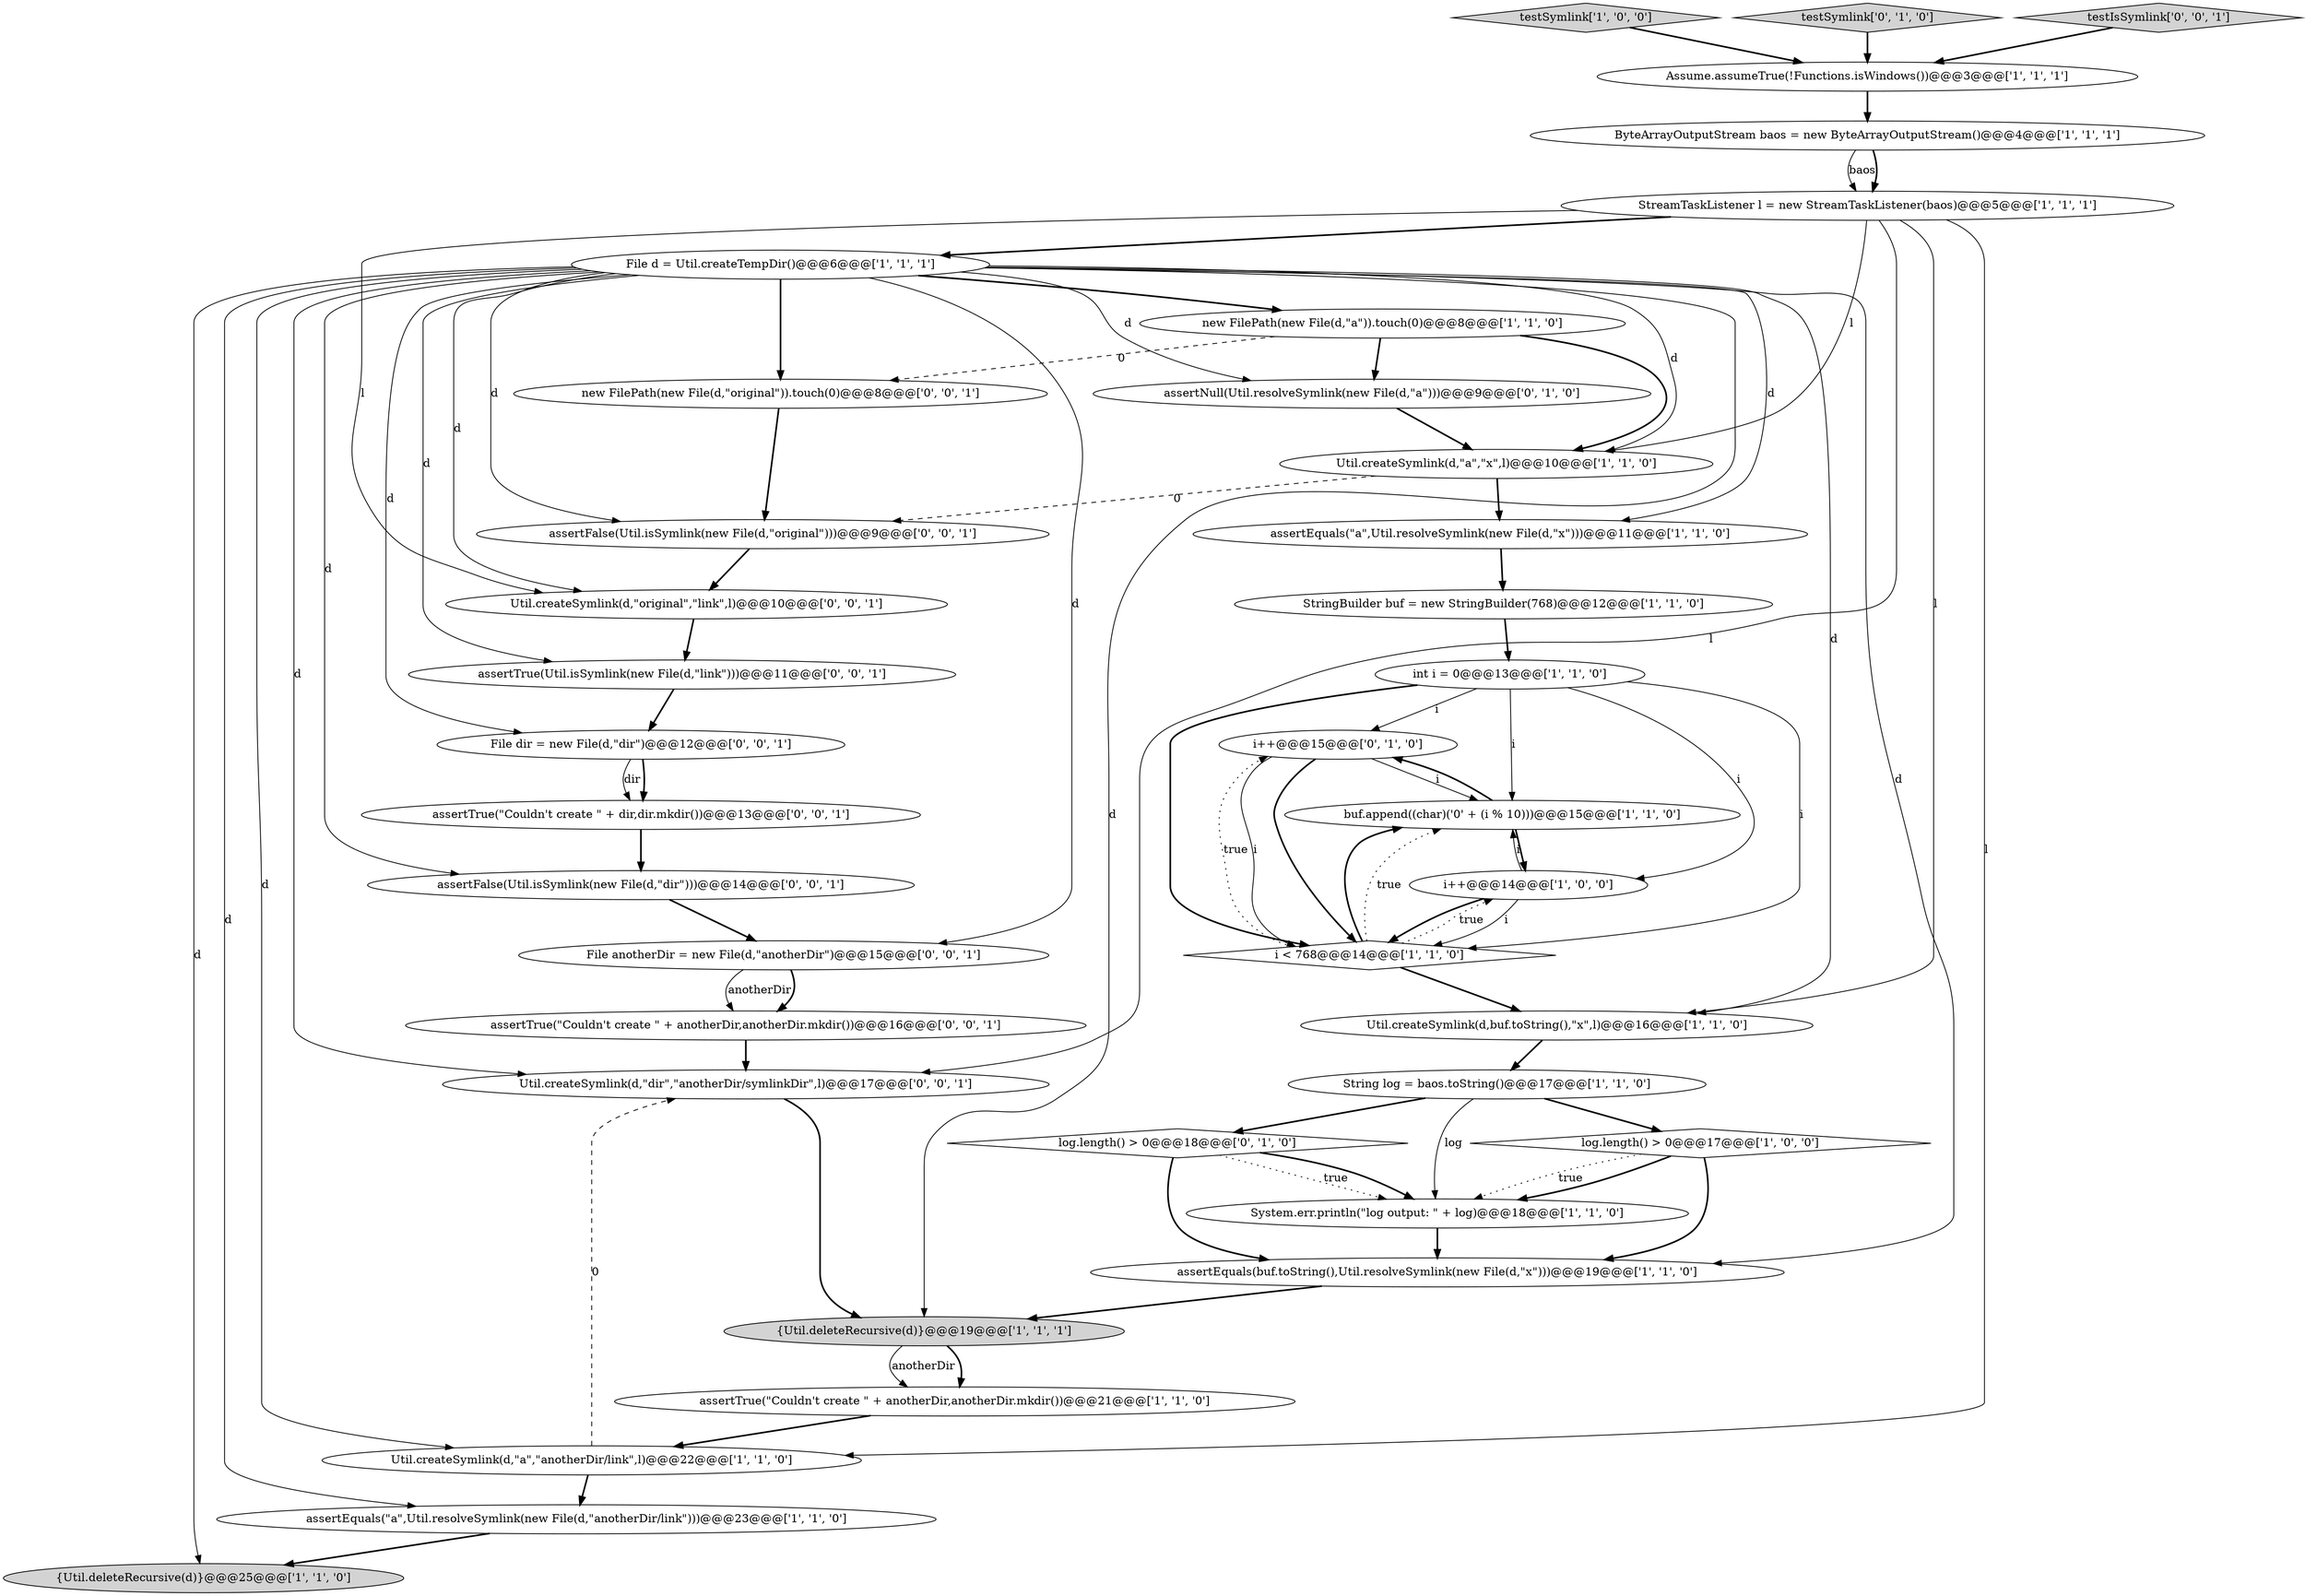 digraph {
12 [style = filled, label = "testSymlink['1', '0', '0']", fillcolor = lightgray, shape = diamond image = "AAA0AAABBB1BBB"];
26 [style = filled, label = "testSymlink['0', '1', '0']", fillcolor = lightgray, shape = diamond image = "AAA0AAABBB2BBB"];
24 [style = filled, label = "i++@@@15@@@['0', '1', '0']", fillcolor = white, shape = ellipse image = "AAA0AAABBB2BBB"];
30 [style = filled, label = "Util.createSymlink(d,\"original\",\"link\",l)@@@10@@@['0', '0', '1']", fillcolor = white, shape = ellipse image = "AAA0AAABBB3BBB"];
6 [style = filled, label = "assertTrue(\"Couldn't create \" + anotherDir,anotherDir.mkdir())@@@21@@@['1', '1', '0']", fillcolor = white, shape = ellipse image = "AAA0AAABBB1BBB"];
32 [style = filled, label = "testIsSymlink['0', '0', '1']", fillcolor = lightgray, shape = diamond image = "AAA0AAABBB3BBB"];
8 [style = filled, label = "assertEquals(buf.toString(),Util.resolveSymlink(new File(d,\"x\")))@@@19@@@['1', '1', '0']", fillcolor = white, shape = ellipse image = "AAA0AAABBB1BBB"];
0 [style = filled, label = "Assume.assumeTrue(!Functions.isWindows())@@@3@@@['1', '1', '1']", fillcolor = white, shape = ellipse image = "AAA0AAABBB1BBB"];
1 [style = filled, label = "{Util.deleteRecursive(d)}@@@25@@@['1', '1', '0']", fillcolor = lightgray, shape = ellipse image = "AAA0AAABBB1BBB"];
4 [style = filled, label = "File d = Util.createTempDir()@@@6@@@['1', '1', '1']", fillcolor = white, shape = ellipse image = "AAA0AAABBB1BBB"];
7 [style = filled, label = "log.length() > 0@@@17@@@['1', '0', '0']", fillcolor = white, shape = diamond image = "AAA0AAABBB1BBB"];
9 [style = filled, label = "System.err.println(\"log output: \" + log)@@@18@@@['1', '1', '0']", fillcolor = white, shape = ellipse image = "AAA0AAABBB1BBB"];
14 [style = filled, label = "assertEquals(\"a\",Util.resolveSymlink(new File(d,\"x\")))@@@11@@@['1', '1', '0']", fillcolor = white, shape = ellipse image = "AAA0AAABBB1BBB"];
25 [style = filled, label = "log.length() > 0@@@18@@@['0', '1', '0']", fillcolor = white, shape = diamond image = "AAA0AAABBB2BBB"];
34 [style = filled, label = "assertTrue(\"Couldn't create \" + dir,dir.mkdir())@@@13@@@['0', '0', '1']", fillcolor = white, shape = ellipse image = "AAA0AAABBB3BBB"];
19 [style = filled, label = "StreamTaskListener l = new StreamTaskListener(baos)@@@5@@@['1', '1', '1']", fillcolor = white, shape = ellipse image = "AAA0AAABBB1BBB"];
37 [style = filled, label = "new FilePath(new File(d,\"original\")).touch(0)@@@8@@@['0', '0', '1']", fillcolor = white, shape = ellipse image = "AAA0AAABBB3BBB"];
13 [style = filled, label = "Util.createSymlink(d,\"a\",\"x\",l)@@@10@@@['1', '1', '0']", fillcolor = white, shape = ellipse image = "AAA0AAABBB1BBB"];
20 [style = filled, label = "ByteArrayOutputStream baos = new ByteArrayOutputStream()@@@4@@@['1', '1', '1']", fillcolor = white, shape = ellipse image = "AAA0AAABBB1BBB"];
11 [style = filled, label = "assertEquals(\"a\",Util.resolveSymlink(new File(d,\"anotherDir/link\")))@@@23@@@['1', '1', '0']", fillcolor = white, shape = ellipse image = "AAA0AAABBB1BBB"];
31 [style = filled, label = "Util.createSymlink(d,\"dir\",\"anotherDir/symlinkDir\",l)@@@17@@@['0', '0', '1']", fillcolor = white, shape = ellipse image = "AAA0AAABBB3BBB"];
35 [style = filled, label = "File dir = new File(d,\"dir\")@@@12@@@['0', '0', '1']", fillcolor = white, shape = ellipse image = "AAA0AAABBB3BBB"];
22 [style = filled, label = "{Util.deleteRecursive(d)}@@@19@@@['1', '1', '1']", fillcolor = lightgray, shape = ellipse image = "AAA0AAABBB1BBB"];
5 [style = filled, label = "int i = 0@@@13@@@['1', '1', '0']", fillcolor = white, shape = ellipse image = "AAA0AAABBB1BBB"];
21 [style = filled, label = "new FilePath(new File(d,\"a\")).touch(0)@@@8@@@['1', '1', '0']", fillcolor = white, shape = ellipse image = "AAA0AAABBB1BBB"];
23 [style = filled, label = "assertNull(Util.resolveSymlink(new File(d,\"a\")))@@@9@@@['0', '1', '0']", fillcolor = white, shape = ellipse image = "AAA1AAABBB2BBB"];
18 [style = filled, label = "buf.append((char)('0' + (i % 10)))@@@15@@@['1', '1', '0']", fillcolor = white, shape = ellipse image = "AAA0AAABBB1BBB"];
28 [style = filled, label = "File anotherDir = new File(d,\"anotherDir\")@@@15@@@['0', '0', '1']", fillcolor = white, shape = ellipse image = "AAA0AAABBB3BBB"];
36 [style = filled, label = "assertTrue(\"Couldn't create \" + anotherDir,anotherDir.mkdir())@@@16@@@['0', '0', '1']", fillcolor = white, shape = ellipse image = "AAA0AAABBB3BBB"];
3 [style = filled, label = "i < 768@@@14@@@['1', '1', '0']", fillcolor = white, shape = diamond image = "AAA0AAABBB1BBB"];
27 [style = filled, label = "assertFalse(Util.isSymlink(new File(d,\"dir\")))@@@14@@@['0', '0', '1']", fillcolor = white, shape = ellipse image = "AAA0AAABBB3BBB"];
17 [style = filled, label = "StringBuilder buf = new StringBuilder(768)@@@12@@@['1', '1', '0']", fillcolor = white, shape = ellipse image = "AAA0AAABBB1BBB"];
2 [style = filled, label = "Util.createSymlink(d,buf.toString(),\"x\",l)@@@16@@@['1', '1', '0']", fillcolor = white, shape = ellipse image = "AAA0AAABBB1BBB"];
29 [style = filled, label = "assertFalse(Util.isSymlink(new File(d,\"original\")))@@@9@@@['0', '0', '1']", fillcolor = white, shape = ellipse image = "AAA0AAABBB3BBB"];
33 [style = filled, label = "assertTrue(Util.isSymlink(new File(d,\"link\")))@@@11@@@['0', '0', '1']", fillcolor = white, shape = ellipse image = "AAA0AAABBB3BBB"];
10 [style = filled, label = "i++@@@14@@@['1', '0', '0']", fillcolor = white, shape = ellipse image = "AAA0AAABBB1BBB"];
16 [style = filled, label = "String log = baos.toString()@@@17@@@['1', '1', '0']", fillcolor = white, shape = ellipse image = "AAA0AAABBB1BBB"];
15 [style = filled, label = "Util.createSymlink(d,\"a\",\"anotherDir/link\",l)@@@22@@@['1', '1', '0']", fillcolor = white, shape = ellipse image = "AAA0AAABBB1BBB"];
25->9 [style = dotted, label="true"];
4->33 [style = solid, label="d"];
5->10 [style = solid, label="i"];
10->3 [style = bold, label=""];
5->18 [style = solid, label="i"];
4->22 [style = solid, label="d"];
0->20 [style = bold, label=""];
24->3 [style = solid, label="i"];
20->19 [style = solid, label="baos"];
16->7 [style = bold, label=""];
5->3 [style = solid, label="i"];
32->0 [style = bold, label=""];
19->15 [style = solid, label="l"];
35->34 [style = bold, label=""];
4->21 [style = bold, label=""];
3->24 [style = dotted, label="true"];
12->0 [style = bold, label=""];
14->17 [style = bold, label=""];
4->15 [style = solid, label="d"];
6->15 [style = bold, label=""];
27->28 [style = bold, label=""];
16->25 [style = bold, label=""];
7->9 [style = bold, label=""];
35->34 [style = solid, label="dir"];
31->22 [style = bold, label=""];
4->2 [style = solid, label="d"];
3->18 [style = bold, label=""];
33->35 [style = bold, label=""];
4->27 [style = solid, label="d"];
3->18 [style = dotted, label="true"];
4->1 [style = solid, label="d"];
8->22 [style = bold, label=""];
24->18 [style = solid, label="i"];
25->9 [style = bold, label=""];
4->29 [style = solid, label="d"];
15->31 [style = dashed, label="0"];
2->16 [style = bold, label=""];
19->31 [style = solid, label="l"];
21->13 [style = bold, label=""];
4->14 [style = solid, label="d"];
16->9 [style = solid, label="log"];
4->8 [style = solid, label="d"];
7->8 [style = bold, label=""];
3->2 [style = bold, label=""];
22->6 [style = bold, label=""];
21->37 [style = dashed, label="0"];
10->3 [style = solid, label="i"];
20->19 [style = bold, label=""];
3->10 [style = dotted, label="true"];
23->13 [style = bold, label=""];
37->29 [style = bold, label=""];
30->33 [style = bold, label=""];
15->11 [style = bold, label=""];
22->6 [style = solid, label="anotherDir"];
24->3 [style = bold, label=""];
13->29 [style = dashed, label="0"];
19->4 [style = bold, label=""];
5->3 [style = bold, label=""];
4->28 [style = solid, label="d"];
29->30 [style = bold, label=""];
4->23 [style = solid, label="d"];
10->18 [style = solid, label="i"];
4->11 [style = solid, label="d"];
18->24 [style = bold, label=""];
28->36 [style = solid, label="anotherDir"];
11->1 [style = bold, label=""];
4->37 [style = bold, label=""];
7->9 [style = dotted, label="true"];
5->24 [style = solid, label="i"];
4->30 [style = solid, label="d"];
19->13 [style = solid, label="l"];
28->36 [style = bold, label=""];
36->31 [style = bold, label=""];
4->31 [style = solid, label="d"];
18->10 [style = bold, label=""];
19->2 [style = solid, label="l"];
19->30 [style = solid, label="l"];
25->8 [style = bold, label=""];
4->35 [style = solid, label="d"];
4->13 [style = solid, label="d"];
9->8 [style = bold, label=""];
13->14 [style = bold, label=""];
21->23 [style = bold, label=""];
17->5 [style = bold, label=""];
26->0 [style = bold, label=""];
34->27 [style = bold, label=""];
}
